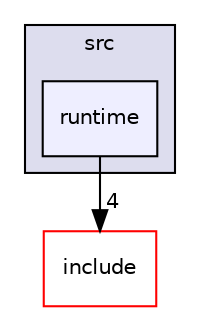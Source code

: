 digraph "src/runtime" {
  compound=true
  node [ fontsize="10", fontname="Helvetica"];
  edge [ labelfontsize="10", labelfontname="Helvetica"];
  subgraph clusterdir_68267d1309a1af8e8297ef4c3efbcdba {
    graph [ bgcolor="#ddddee", pencolor="black", label="src" fontname="Helvetica", fontsize="10", URL="dir_68267d1309a1af8e8297ef4c3efbcdba.html"]
  dir_bf9f26469d00835ba20ff8d80ee5a804 [shape=box, label="runtime", style="filled", fillcolor="#eeeeff", pencolor="black", URL="dir_bf9f26469d00835ba20ff8d80ee5a804.html"];
  }
  dir_d44c64559bbebec7f509842c48db8b23 [shape=box label="include" fillcolor="white" style="filled" color="red" URL="dir_d44c64559bbebec7f509842c48db8b23.html"];
  dir_bf9f26469d00835ba20ff8d80ee5a804->dir_d44c64559bbebec7f509842c48db8b23 [headlabel="4", labeldistance=1.5 headhref="dir_000033_000021.html"];
}
